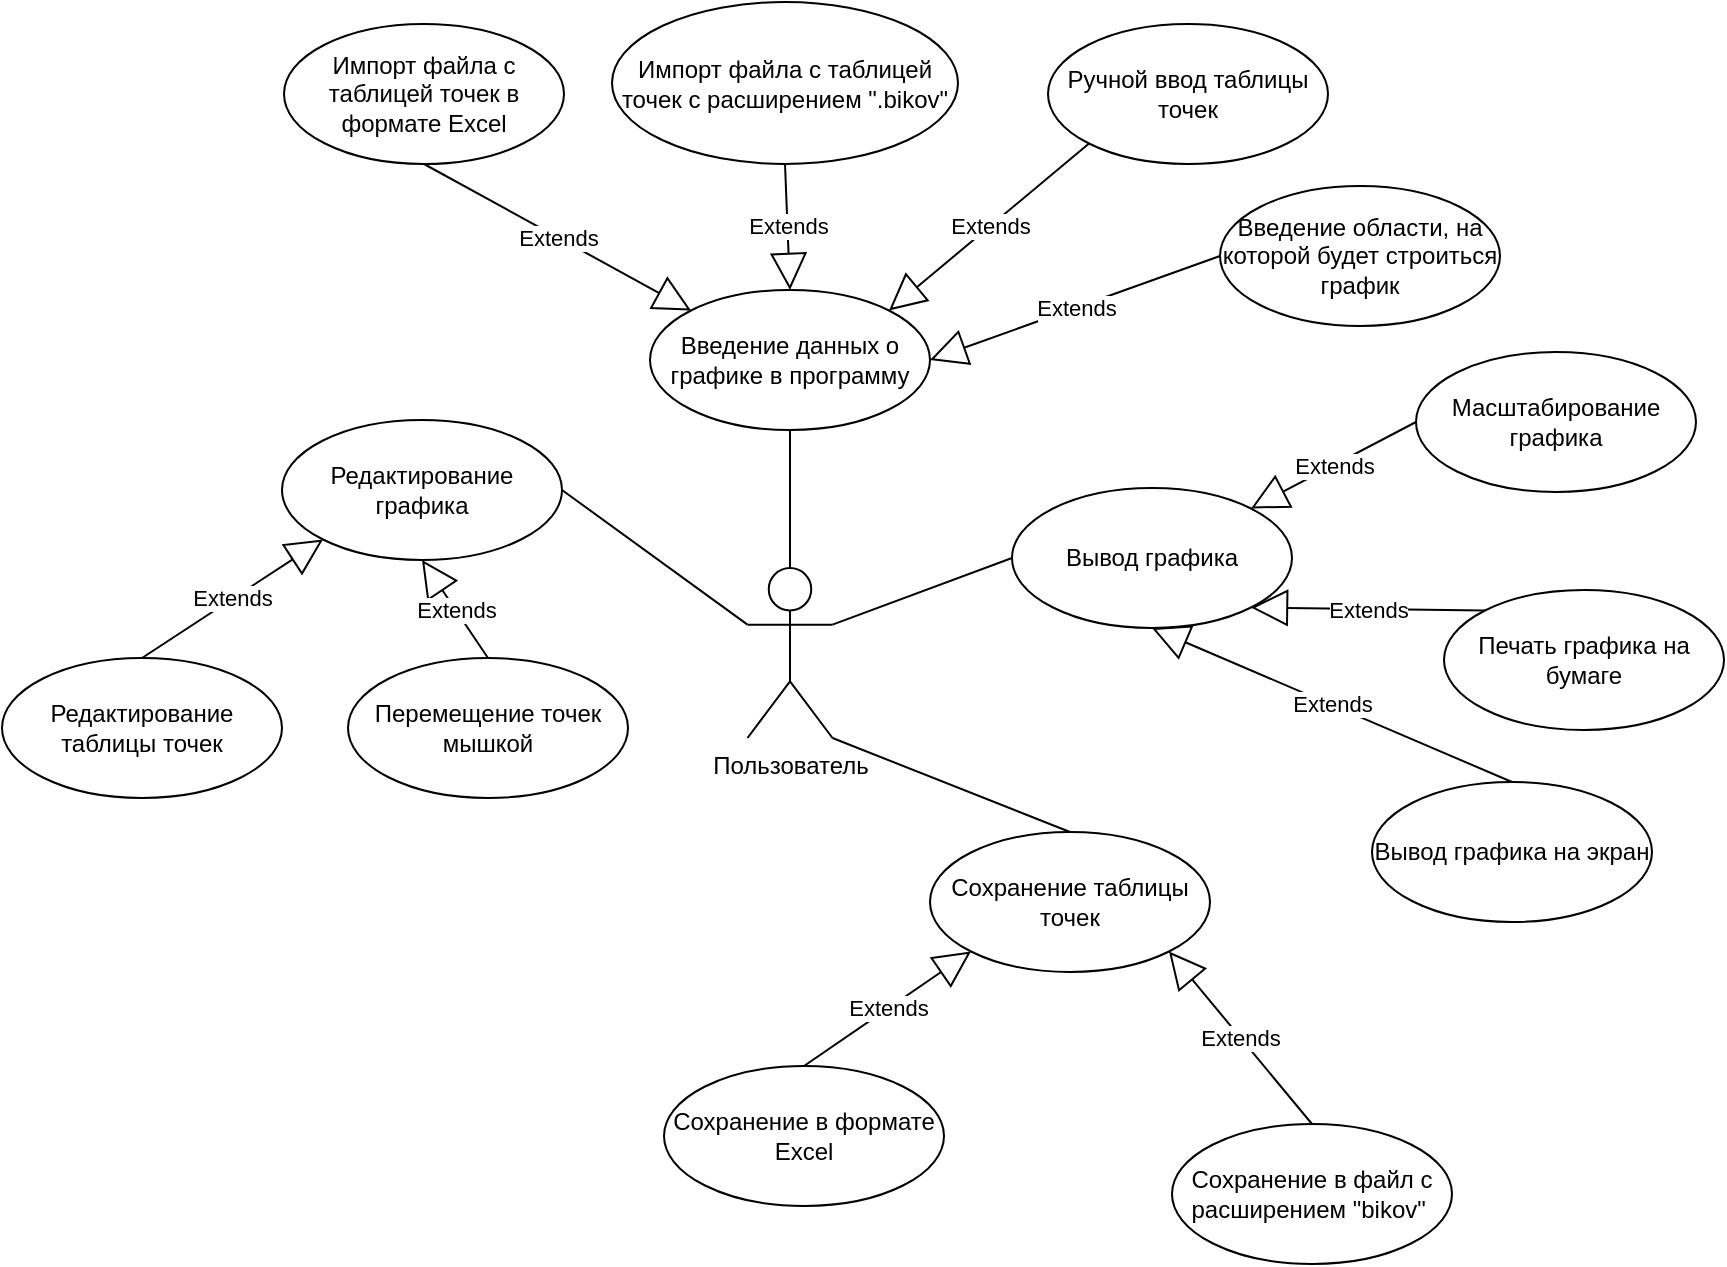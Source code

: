 <mxfile version="13.0.3" type="device"><diagram id="TfFMpkvRMU90aC3Fm1Ww" name="Page-1"><mxGraphModel dx="1185" dy="685" grid="0" gridSize="10" guides="1" tooltips="1" connect="1" arrows="1" fold="1" page="0" pageScale="1" pageWidth="827" pageHeight="1169" math="0" shadow="0"><root><mxCell id="0"/><mxCell id="1" parent="0"/><mxCell id="Nd4K4zEn_AlQ0u0daemD-1" value="Пользователь&lt;br&gt;" style="shape=umlActor;verticalLabelPosition=bottom;labelBackgroundColor=#ffffff;verticalAlign=top;html=1;" vertex="1" parent="1"><mxGeometry x="466.75" y="386" width="42.5" height="85" as="geometry"/></mxCell><mxCell id="Nd4K4zEn_AlQ0u0daemD-8" value="Введение данных о графике в программу" style="ellipse;whiteSpace=wrap;html=1;" vertex="1" parent="1"><mxGeometry x="418" y="247" width="140" height="70" as="geometry"/></mxCell><mxCell id="Nd4K4zEn_AlQ0u0daemD-9" value="Импорт файла с таблицей точек в формате Excel" style="ellipse;whiteSpace=wrap;html=1;" vertex="1" parent="1"><mxGeometry x="235" y="114" width="140" height="70" as="geometry"/></mxCell><mxCell id="Nd4K4zEn_AlQ0u0daemD-10" value="Импорт файла с таблицей точек с расширением &quot;.bikov&quot;" style="ellipse;whiteSpace=wrap;html=1;" vertex="1" parent="1"><mxGeometry x="399" y="103" width="173" height="81" as="geometry"/></mxCell><mxCell id="Nd4K4zEn_AlQ0u0daemD-11" value="Ручной ввод таблицы точек" style="ellipse;whiteSpace=wrap;html=1;" vertex="1" parent="1"><mxGeometry x="617" y="114" width="140" height="70" as="geometry"/></mxCell><mxCell id="Nd4K4zEn_AlQ0u0daemD-12" value="Extends" style="endArrow=block;endSize=16;endFill=0;html=1;exitX=0.5;exitY=1;exitDx=0;exitDy=0;entryX=0;entryY=0;entryDx=0;entryDy=0;" edge="1" parent="1" source="Nd4K4zEn_AlQ0u0daemD-9" target="Nd4K4zEn_AlQ0u0daemD-8"><mxGeometry width="160" relative="1" as="geometry"><mxPoint x="226" y="282" as="sourcePoint"/><mxPoint x="386" y="282" as="targetPoint"/></mxGeometry></mxCell><mxCell id="Nd4K4zEn_AlQ0u0daemD-13" value="Extends" style="endArrow=block;endSize=16;endFill=0;html=1;exitX=0.5;exitY=1;exitDx=0;exitDy=0;entryX=0.5;entryY=0;entryDx=0;entryDy=0;" edge="1" parent="1" source="Nd4K4zEn_AlQ0u0daemD-10" target="Nd4K4zEn_AlQ0u0daemD-8"><mxGeometry width="160" relative="1" as="geometry"><mxPoint x="341" y="338" as="sourcePoint"/><mxPoint x="501" y="338" as="targetPoint"/></mxGeometry></mxCell><mxCell id="Nd4K4zEn_AlQ0u0daemD-14" value="Extends" style="endArrow=block;endSize=16;endFill=0;html=1;exitX=0;exitY=1;exitDx=0;exitDy=0;entryX=1;entryY=0;entryDx=0;entryDy=0;" edge="1" parent="1" source="Nd4K4zEn_AlQ0u0daemD-11" target="Nd4K4zEn_AlQ0u0daemD-8"><mxGeometry width="160" relative="1" as="geometry"><mxPoint x="648" y="286" as="sourcePoint"/><mxPoint x="808" y="286" as="targetPoint"/></mxGeometry></mxCell><mxCell id="Nd4K4zEn_AlQ0u0daemD-15" value="" style="endArrow=none;html=1;exitX=0.5;exitY=0;exitDx=0;exitDy=0;exitPerimeter=0;entryX=0.5;entryY=1;entryDx=0;entryDy=0;" edge="1" parent="1" source="Nd4K4zEn_AlQ0u0daemD-1" target="Nd4K4zEn_AlQ0u0daemD-8"><mxGeometry width="50" height="50" relative="1" as="geometry"><mxPoint x="288" y="374" as="sourcePoint"/><mxPoint x="338" y="324" as="targetPoint"/></mxGeometry></mxCell><mxCell id="Nd4K4zEn_AlQ0u0daemD-16" value="" style="endArrow=none;html=1;exitX=1;exitY=0.333;exitDx=0;exitDy=0;exitPerimeter=0;entryX=0;entryY=0.5;entryDx=0;entryDy=0;" edge="1" parent="1" source="Nd4K4zEn_AlQ0u0daemD-1" target="Nd4K4zEn_AlQ0u0daemD-21"><mxGeometry width="50" height="50" relative="1" as="geometry"><mxPoint x="717" y="385" as="sourcePoint"/><mxPoint x="658" y="365" as="targetPoint"/></mxGeometry></mxCell><mxCell id="Nd4K4zEn_AlQ0u0daemD-18" value="Введение области, на которой будет строиться график" style="ellipse;whiteSpace=wrap;html=1;" vertex="1" parent="1"><mxGeometry x="703" y="195" width="140" height="70" as="geometry"/></mxCell><mxCell id="Nd4K4zEn_AlQ0u0daemD-20" value="Extends" style="endArrow=block;endSize=16;endFill=0;html=1;exitX=0;exitY=0.5;exitDx=0;exitDy=0;entryX=1;entryY=0.5;entryDx=0;entryDy=0;" edge="1" parent="1" source="Nd4K4zEn_AlQ0u0daemD-18" target="Nd4K4zEn_AlQ0u0daemD-8"><mxGeometry width="160" relative="1" as="geometry"><mxPoint x="750" y="364" as="sourcePoint"/><mxPoint x="910" y="364" as="targetPoint"/></mxGeometry></mxCell><mxCell id="Nd4K4zEn_AlQ0u0daemD-21" value="Вывод графика" style="ellipse;whiteSpace=wrap;html=1;" vertex="1" parent="1"><mxGeometry x="599" y="346" width="140" height="70" as="geometry"/></mxCell><mxCell id="Nd4K4zEn_AlQ0u0daemD-22" value="Вывод графика на экран" style="ellipse;whiteSpace=wrap;html=1;" vertex="1" parent="1"><mxGeometry x="779" y="493" width="140" height="70" as="geometry"/></mxCell><mxCell id="Nd4K4zEn_AlQ0u0daemD-24" value="Печать графика на бумаге" style="ellipse;whiteSpace=wrap;html=1;" vertex="1" parent="1"><mxGeometry x="815" y="397" width="140" height="70" as="geometry"/></mxCell><mxCell id="Nd4K4zEn_AlQ0u0daemD-25" value="Масштабирование графика" style="ellipse;whiteSpace=wrap;html=1;" vertex="1" parent="1"><mxGeometry x="801" y="278" width="140" height="70" as="geometry"/></mxCell><mxCell id="Nd4K4zEn_AlQ0u0daemD-26" value="Extends" style="endArrow=block;endSize=16;endFill=0;html=1;exitX=0;exitY=0.5;exitDx=0;exitDy=0;entryX=1;entryY=0;entryDx=0;entryDy=0;" edge="1" parent="1" source="Nd4K4zEn_AlQ0u0daemD-25" target="Nd4K4zEn_AlQ0u0daemD-21"><mxGeometry width="160" relative="1" as="geometry"><mxPoint x="592" y="533" as="sourcePoint"/><mxPoint x="752" y="533" as="targetPoint"/></mxGeometry></mxCell><mxCell id="Nd4K4zEn_AlQ0u0daemD-27" value="Extends" style="endArrow=block;endSize=16;endFill=0;html=1;exitX=0;exitY=0;exitDx=0;exitDy=0;entryX=1;entryY=1;entryDx=0;entryDy=0;" edge="1" parent="1" source="Nd4K4zEn_AlQ0u0daemD-24" target="Nd4K4zEn_AlQ0u0daemD-21"><mxGeometry width="160" relative="1" as="geometry"><mxPoint x="627" y="538" as="sourcePoint"/><mxPoint x="787" y="538" as="targetPoint"/></mxGeometry></mxCell><mxCell id="Nd4K4zEn_AlQ0u0daemD-28" value="Extends" style="endArrow=block;endSize=16;endFill=0;html=1;exitX=0.5;exitY=0;exitDx=0;exitDy=0;entryX=0.5;entryY=1;entryDx=0;entryDy=0;" edge="1" parent="1" source="Nd4K4zEn_AlQ0u0daemD-22" target="Nd4K4zEn_AlQ0u0daemD-21"><mxGeometry width="160" relative="1" as="geometry"><mxPoint x="452" y="550" as="sourcePoint"/><mxPoint x="612" y="550" as="targetPoint"/></mxGeometry></mxCell><mxCell id="Nd4K4zEn_AlQ0u0daemD-29" value="Редактирование графика" style="ellipse;whiteSpace=wrap;html=1;" vertex="1" parent="1"><mxGeometry x="234" y="312" width="140" height="70" as="geometry"/></mxCell><mxCell id="Nd4K4zEn_AlQ0u0daemD-30" value="" style="endArrow=none;html=1;entryX=0;entryY=0.333;entryDx=0;entryDy=0;entryPerimeter=0;exitX=1;exitY=0.5;exitDx=0;exitDy=0;" edge="1" parent="1" source="Nd4K4zEn_AlQ0u0daemD-29" target="Nd4K4zEn_AlQ0u0daemD-1"><mxGeometry width="50" height="50" relative="1" as="geometry"><mxPoint x="332" y="492" as="sourcePoint"/><mxPoint x="382" y="442" as="targetPoint"/></mxGeometry></mxCell><mxCell id="Nd4K4zEn_AlQ0u0daemD-31" value="Редактирование таблицы точек" style="ellipse;whiteSpace=wrap;html=1;" vertex="1" parent="1"><mxGeometry x="94" y="431" width="140" height="70" as="geometry"/></mxCell><mxCell id="Nd4K4zEn_AlQ0u0daemD-32" value="Перемещение точек мышкой" style="ellipse;whiteSpace=wrap;html=1;" vertex="1" parent="1"><mxGeometry x="267" y="431" width="140" height="70" as="geometry"/></mxCell><mxCell id="Nd4K4zEn_AlQ0u0daemD-33" value="Extends" style="endArrow=block;endSize=16;endFill=0;html=1;exitX=0.5;exitY=0;exitDx=0;exitDy=0;entryX=0;entryY=1;entryDx=0;entryDy=0;" edge="1" parent="1" source="Nd4K4zEn_AlQ0u0daemD-31" target="Nd4K4zEn_AlQ0u0daemD-29"><mxGeometry width="160" relative="1" as="geometry"><mxPoint x="123" y="340" as="sourcePoint"/><mxPoint x="283" y="340" as="targetPoint"/></mxGeometry></mxCell><mxCell id="Nd4K4zEn_AlQ0u0daemD-34" value="Extends" style="endArrow=block;endSize=16;endFill=0;html=1;exitX=0.5;exitY=0;exitDx=0;exitDy=0;entryX=0.5;entryY=1;entryDx=0;entryDy=0;" edge="1" parent="1" source="Nd4K4zEn_AlQ0u0daemD-32" target="Nd4K4zEn_AlQ0u0daemD-29"><mxGeometry width="160" relative="1" as="geometry"><mxPoint x="337" y="550" as="sourcePoint"/><mxPoint x="497" y="550" as="targetPoint"/></mxGeometry></mxCell><mxCell id="Nd4K4zEn_AlQ0u0daemD-35" value="Сохранение таблицы точек" style="ellipse;whiteSpace=wrap;html=1;" vertex="1" parent="1"><mxGeometry x="558" y="518" width="140" height="70" as="geometry"/></mxCell><mxCell id="Nd4K4zEn_AlQ0u0daemD-36" value="" style="endArrow=none;html=1;entryX=1;entryY=1;entryDx=0;entryDy=0;entryPerimeter=0;exitX=0.5;exitY=0;exitDx=0;exitDy=0;" edge="1" parent="1" source="Nd4K4zEn_AlQ0u0daemD-35" target="Nd4K4zEn_AlQ0u0daemD-1"><mxGeometry width="50" height="50" relative="1" as="geometry"><mxPoint x="463" y="585" as="sourcePoint"/><mxPoint x="513" y="535" as="targetPoint"/></mxGeometry></mxCell><mxCell id="Nd4K4zEn_AlQ0u0daemD-37" value="Сохранение в формате Excel" style="ellipse;whiteSpace=wrap;html=1;" vertex="1" parent="1"><mxGeometry x="425" y="635" width="140" height="70" as="geometry"/></mxCell><mxCell id="Nd4K4zEn_AlQ0u0daemD-38" value="Сохранение в файл с расширением &quot;bikov&quot;&amp;nbsp;" style="ellipse;whiteSpace=wrap;html=1;" vertex="1" parent="1"><mxGeometry x="679" y="664" width="140" height="70" as="geometry"/></mxCell><mxCell id="Nd4K4zEn_AlQ0u0daemD-39" value="Extends" style="endArrow=block;endSize=16;endFill=0;html=1;exitX=0.5;exitY=0;exitDx=0;exitDy=0;entryX=0;entryY=1;entryDx=0;entryDy=0;" edge="1" parent="1" source="Nd4K4zEn_AlQ0u0daemD-37" target="Nd4K4zEn_AlQ0u0daemD-35"><mxGeometry width="160" relative="1" as="geometry"><mxPoint x="424" y="574" as="sourcePoint"/><mxPoint x="584" y="574" as="targetPoint"/></mxGeometry></mxCell><mxCell id="Nd4K4zEn_AlQ0u0daemD-40" value="Extends" style="endArrow=block;endSize=16;endFill=0;html=1;exitX=0.5;exitY=0;exitDx=0;exitDy=0;entryX=1;entryY=1;entryDx=0;entryDy=0;" edge="1" parent="1" source="Nd4K4zEn_AlQ0u0daemD-38" target="Nd4K4zEn_AlQ0u0daemD-35"><mxGeometry width="160" relative="1" as="geometry"><mxPoint x="666" y="734" as="sourcePoint"/><mxPoint x="826" y="734" as="targetPoint"/></mxGeometry></mxCell></root></mxGraphModel></diagram></mxfile>